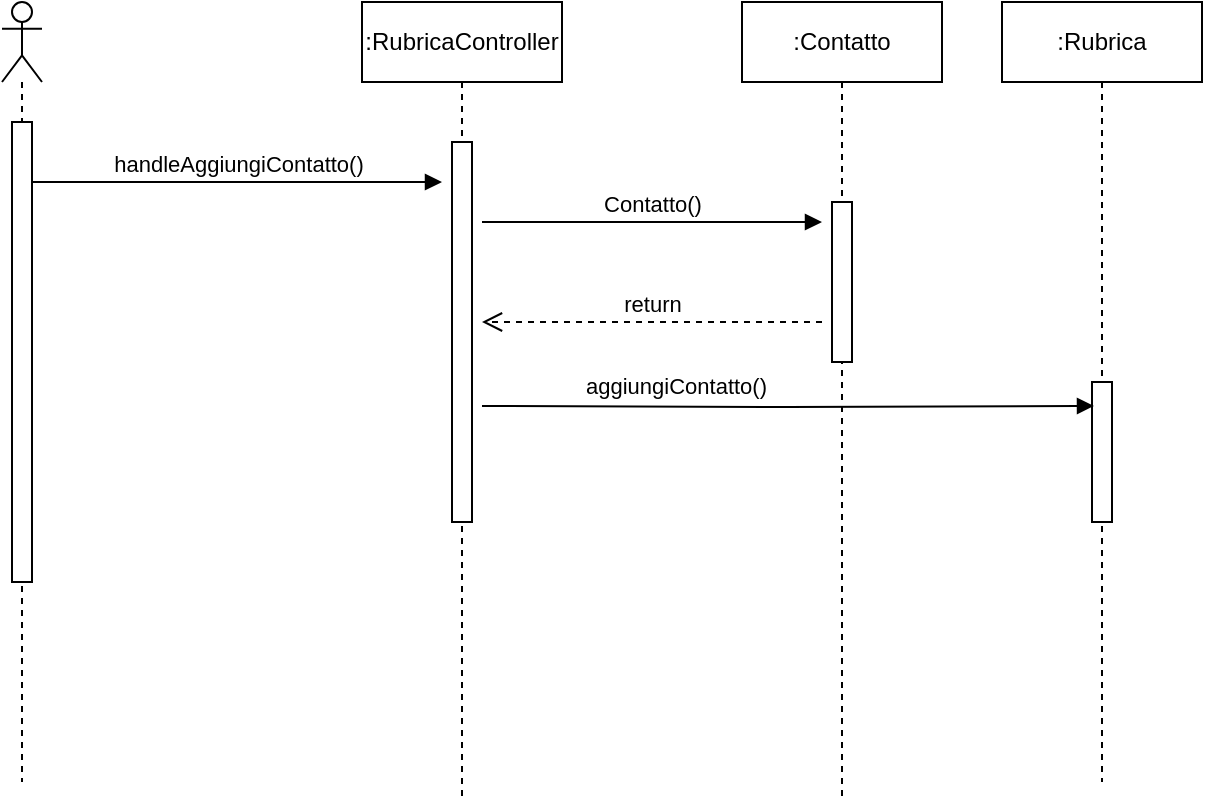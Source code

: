<mxfile version="25.0.3">
  <diagram name="Pagina-1" id="yo8D01nBJRKjV4xsQbsK">
    <mxGraphModel dx="1050" dy="558" grid="1" gridSize="10" guides="1" tooltips="1" connect="1" arrows="1" fold="1" page="1" pageScale="1" pageWidth="827" pageHeight="1169" math="0" shadow="0">
      <root>
        <mxCell id="0" />
        <mxCell id="1" parent="0" />
        <mxCell id="K6CtsHpdNmTs0SmLAF_Y-1" value="" style="shape=umlLifeline;perimeter=lifelinePerimeter;whiteSpace=wrap;html=1;container=1;dropTarget=0;collapsible=0;recursiveResize=0;outlineConnect=0;portConstraint=eastwest;newEdgeStyle={&quot;curved&quot;:0,&quot;rounded&quot;:0};participant=umlActor;" vertex="1" parent="1">
          <mxGeometry x="60" y="80" width="20" height="390" as="geometry" />
        </mxCell>
        <mxCell id="K6CtsHpdNmTs0SmLAF_Y-2" value="" style="html=1;points=[[0,0,0,0,5],[0,1,0,0,-5],[1,0,0,0,5],[1,1,0,0,-5]];perimeter=orthogonalPerimeter;outlineConnect=0;targetShapes=umlLifeline;portConstraint=eastwest;newEdgeStyle={&quot;curved&quot;:0,&quot;rounded&quot;:0};" vertex="1" parent="K6CtsHpdNmTs0SmLAF_Y-1">
          <mxGeometry x="5" y="60" width="10" height="230" as="geometry" />
        </mxCell>
        <mxCell id="K6CtsHpdNmTs0SmLAF_Y-3" value=":Rubrica" style="shape=umlLifeline;perimeter=lifelinePerimeter;whiteSpace=wrap;html=1;container=1;dropTarget=0;collapsible=0;recursiveResize=0;outlineConnect=0;portConstraint=eastwest;newEdgeStyle={&quot;curved&quot;:0,&quot;rounded&quot;:0};" vertex="1" parent="1">
          <mxGeometry x="560" y="80" width="100" height="390" as="geometry" />
        </mxCell>
        <mxCell id="K6CtsHpdNmTs0SmLAF_Y-28" value="" style="html=1;points=[[0,0,0,0,5],[0,1,0,0,-5],[1,0,0,0,5],[1,1,0,0,-5]];perimeter=orthogonalPerimeter;outlineConnect=0;targetShapes=umlLifeline;portConstraint=eastwest;newEdgeStyle={&quot;curved&quot;:0,&quot;rounded&quot;:0};" vertex="1" parent="K6CtsHpdNmTs0SmLAF_Y-3">
          <mxGeometry x="45" y="190" width="10" height="70" as="geometry" />
        </mxCell>
        <mxCell id="K6CtsHpdNmTs0SmLAF_Y-17" value="handleAggiungiContatto()" style="html=1;verticalAlign=bottom;endArrow=block;curved=0;rounded=0;" edge="1" parent="1">
          <mxGeometry width="80" relative="1" as="geometry">
            <mxPoint x="75" y="170" as="sourcePoint" />
            <mxPoint x="280" y="170" as="targetPoint" />
            <Array as="points">
              <mxPoint x="170" y="170" />
            </Array>
          </mxGeometry>
        </mxCell>
        <mxCell id="K6CtsHpdNmTs0SmLAF_Y-18" value=":RubricaController" style="shape=umlLifeline;perimeter=lifelinePerimeter;whiteSpace=wrap;html=1;container=1;dropTarget=0;collapsible=0;recursiveResize=0;outlineConnect=0;portConstraint=eastwest;newEdgeStyle={&quot;curved&quot;:0,&quot;rounded&quot;:0};" vertex="1" parent="1">
          <mxGeometry x="240" y="80" width="100" height="400" as="geometry" />
        </mxCell>
        <mxCell id="K6CtsHpdNmTs0SmLAF_Y-19" value="" style="html=1;points=[[0,0,0,0,5],[0,1,0,0,-5],[1,0,0,0,5],[1,1,0,0,-5]];perimeter=orthogonalPerimeter;outlineConnect=0;targetShapes=umlLifeline;portConstraint=eastwest;newEdgeStyle={&quot;curved&quot;:0,&quot;rounded&quot;:0};" vertex="1" parent="K6CtsHpdNmTs0SmLAF_Y-18">
          <mxGeometry x="45" y="70" width="10" height="190" as="geometry" />
        </mxCell>
        <mxCell id="K6CtsHpdNmTs0SmLAF_Y-20" value="Contatto()" style="html=1;verticalAlign=bottom;endArrow=block;curved=0;rounded=0;" edge="1" parent="1">
          <mxGeometry width="80" relative="1" as="geometry">
            <mxPoint x="300" y="190" as="sourcePoint" />
            <mxPoint x="470" y="190" as="targetPoint" />
          </mxGeometry>
        </mxCell>
        <mxCell id="K6CtsHpdNmTs0SmLAF_Y-21" value=":Contatto" style="shape=umlLifeline;perimeter=lifelinePerimeter;whiteSpace=wrap;html=1;container=1;dropTarget=0;collapsible=0;recursiveResize=0;outlineConnect=0;portConstraint=eastwest;newEdgeStyle={&quot;curved&quot;:0,&quot;rounded&quot;:0};" vertex="1" parent="1">
          <mxGeometry x="430" y="80" width="100" height="400" as="geometry" />
        </mxCell>
        <mxCell id="K6CtsHpdNmTs0SmLAF_Y-22" value="" style="html=1;points=[[0,0,0,0,5],[0,1,0,0,-5],[1,0,0,0,5],[1,1,0,0,-5]];perimeter=orthogonalPerimeter;outlineConnect=0;targetShapes=umlLifeline;portConstraint=eastwest;newEdgeStyle={&quot;curved&quot;:0,&quot;rounded&quot;:0};" vertex="1" parent="K6CtsHpdNmTs0SmLAF_Y-21">
          <mxGeometry x="45" y="100" width="10" height="80" as="geometry" />
        </mxCell>
        <mxCell id="K6CtsHpdNmTs0SmLAF_Y-25" value="return" style="html=1;verticalAlign=bottom;endArrow=open;dashed=1;endSize=8;curved=0;rounded=0;" edge="1" parent="1">
          <mxGeometry relative="1" as="geometry">
            <mxPoint x="470" y="240" as="sourcePoint" />
            <mxPoint x="300" y="240" as="targetPoint" />
          </mxGeometry>
        </mxCell>
        <mxCell id="K6CtsHpdNmTs0SmLAF_Y-31" value="" style="endArrow=block;endFill=1;html=1;edgeStyle=orthogonalEdgeStyle;align=left;verticalAlign=top;rounded=0;entryX=0.1;entryY=0.171;entryDx=0;entryDy=0;entryPerimeter=0;" edge="1" parent="1" target="K6CtsHpdNmTs0SmLAF_Y-28">
          <mxGeometry x="-1" relative="1" as="geometry">
            <mxPoint x="300" y="282" as="sourcePoint" />
            <mxPoint x="600" y="300" as="targetPoint" />
          </mxGeometry>
        </mxCell>
        <mxCell id="K6CtsHpdNmTs0SmLAF_Y-32" value="aggiungiContatto()" style="edgeLabel;resizable=0;html=1;align=left;verticalAlign=bottom;" connectable="0" vertex="1" parent="K6CtsHpdNmTs0SmLAF_Y-31">
          <mxGeometry x="-1" relative="1" as="geometry">
            <mxPoint x="50" y="-2" as="offset" />
          </mxGeometry>
        </mxCell>
      </root>
    </mxGraphModel>
  </diagram>
</mxfile>
